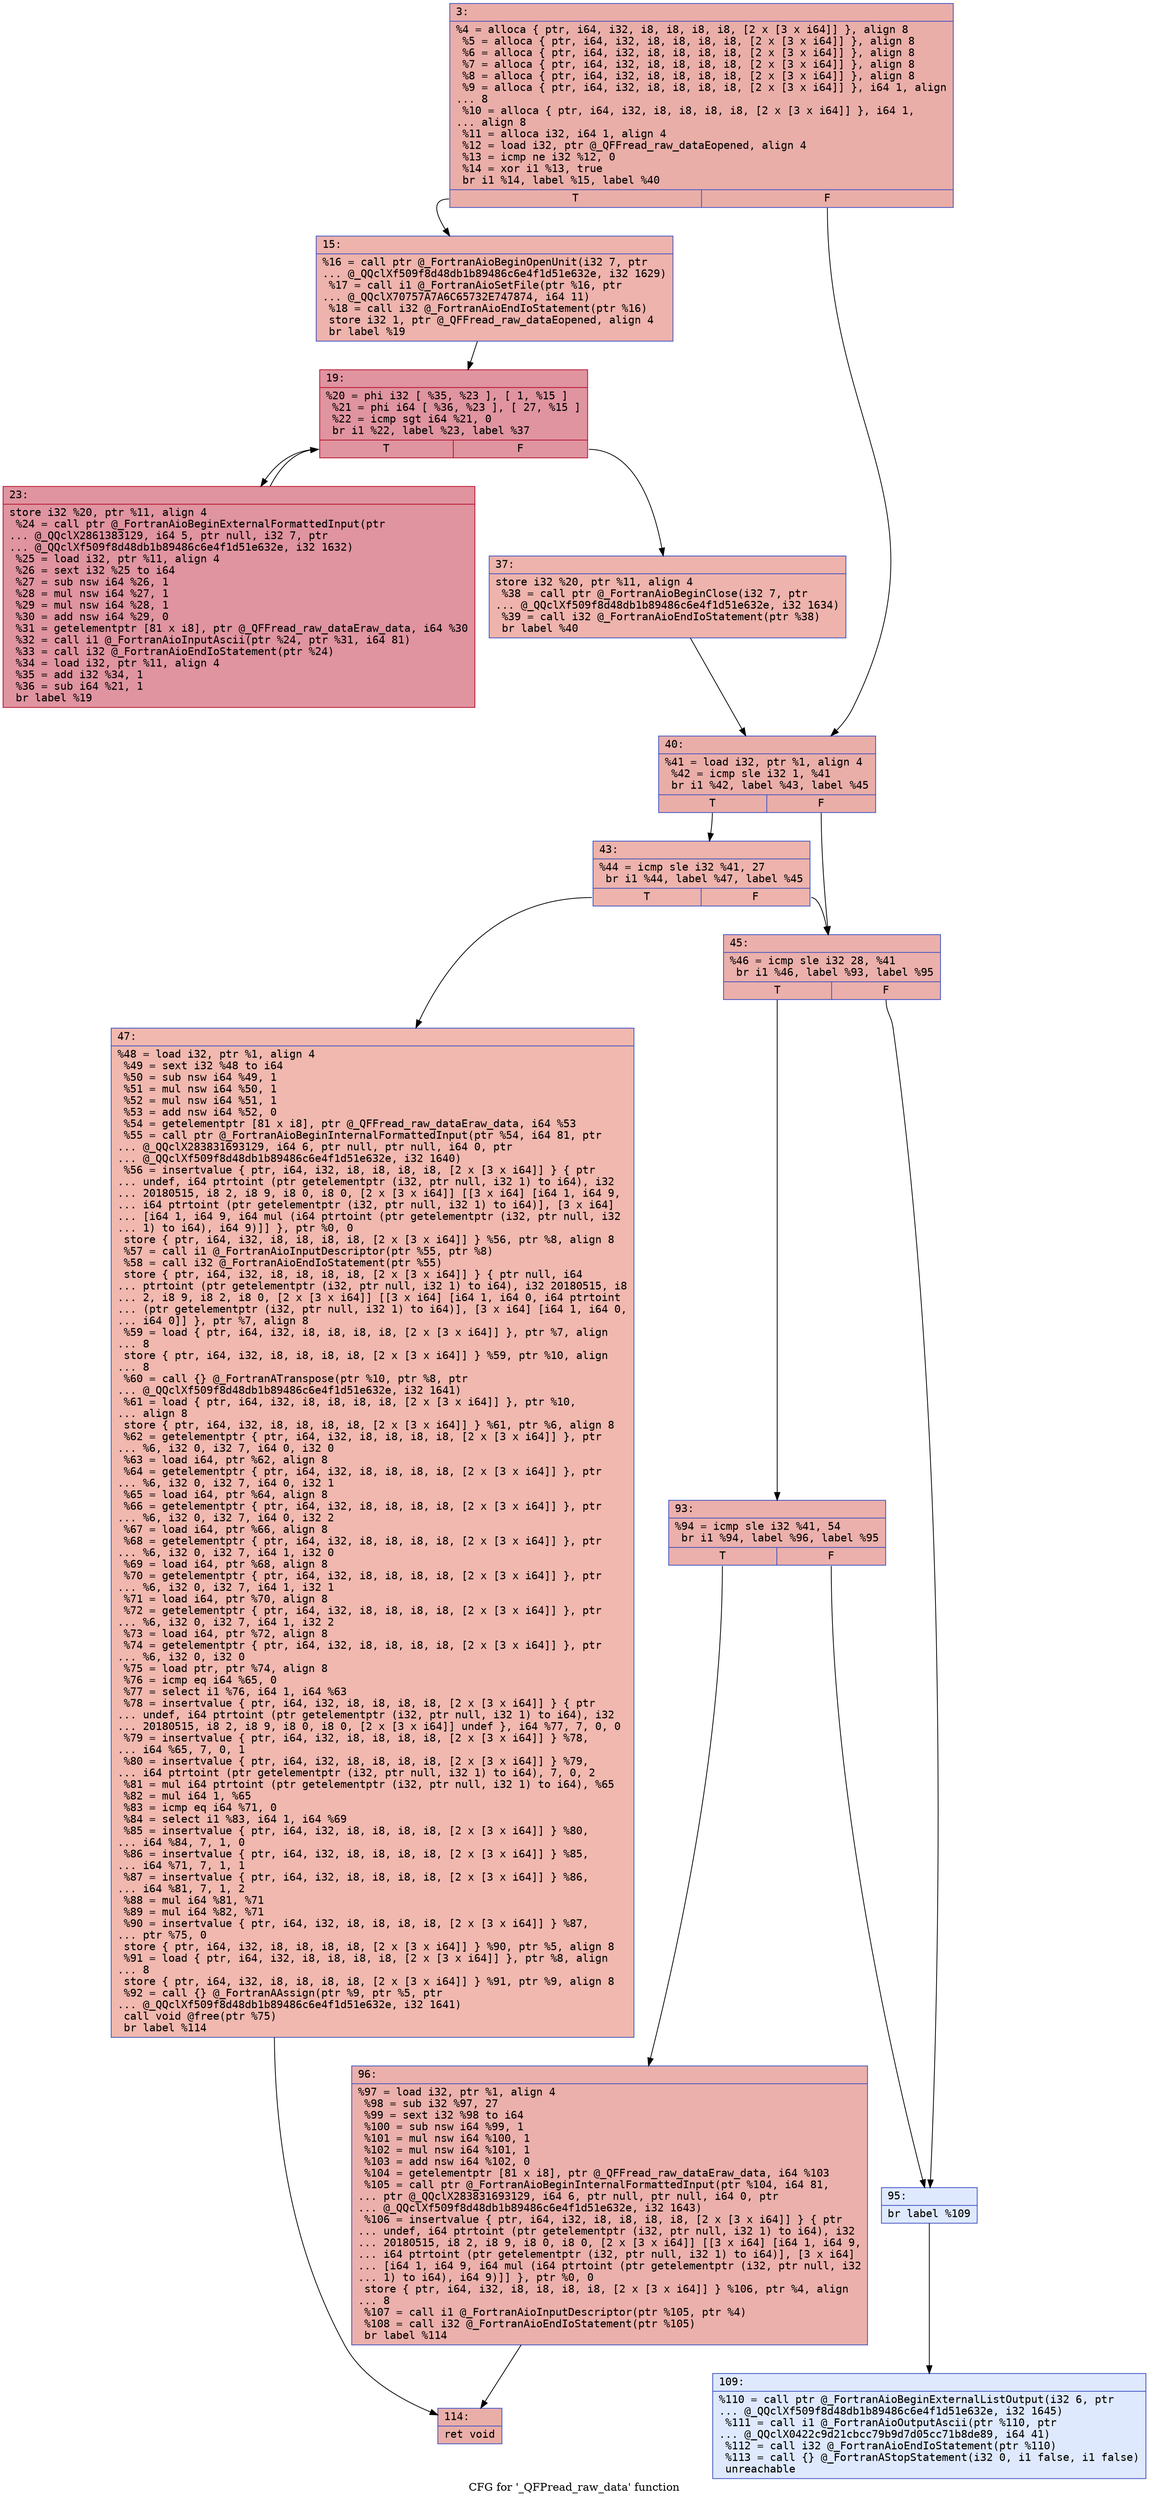 digraph "CFG for '_QFPread_raw_data' function" {
	label="CFG for '_QFPread_raw_data' function";

	Node0x55bb5fea1040 [shape=record,color="#3d50c3ff", style=filled, fillcolor="#d0473d70" fontname="Courier",label="{3:\l|  %4 = alloca \{ ptr, i64, i32, i8, i8, i8, i8, [2 x [3 x i64]] \}, align 8\l  %5 = alloca \{ ptr, i64, i32, i8, i8, i8, i8, [2 x [3 x i64]] \}, align 8\l  %6 = alloca \{ ptr, i64, i32, i8, i8, i8, i8, [2 x [3 x i64]] \}, align 8\l  %7 = alloca \{ ptr, i64, i32, i8, i8, i8, i8, [2 x [3 x i64]] \}, align 8\l  %8 = alloca \{ ptr, i64, i32, i8, i8, i8, i8, [2 x [3 x i64]] \}, align 8\l  %9 = alloca \{ ptr, i64, i32, i8, i8, i8, i8, [2 x [3 x i64]] \}, i64 1, align\l... 8\l  %10 = alloca \{ ptr, i64, i32, i8, i8, i8, i8, [2 x [3 x i64]] \}, i64 1,\l... align 8\l  %11 = alloca i32, i64 1, align 4\l  %12 = load i32, ptr @_QFFread_raw_dataEopened, align 4\l  %13 = icmp ne i32 %12, 0\l  %14 = xor i1 %13, true\l  br i1 %14, label %15, label %40\l|{<s0>T|<s1>F}}"];
	Node0x55bb5fea1040:s0 -> Node0x55bb5fea15b0[tooltip="3 -> 15\nProbability 50.00%" ];
	Node0x55bb5fea1040:s1 -> Node0x55bb5fea1600[tooltip="3 -> 40\nProbability 50.00%" ];
	Node0x55bb5fea15b0 [shape=record,color="#3d50c3ff", style=filled, fillcolor="#d6524470" fontname="Courier",label="{15:\l|  %16 = call ptr @_FortranAioBeginOpenUnit(i32 7, ptr\l... @_QQclXf509f8d48db1b89486c6e4f1d51e632e, i32 1629)\l  %17 = call i1 @_FortranAioSetFile(ptr %16, ptr\l... @_QQclX70757A7A6C65732E747874, i64 11)\l  %18 = call i32 @_FortranAioEndIoStatement(ptr %16)\l  store i32 1, ptr @_QFFread_raw_dataEopened, align 4\l  br label %19\l}"];
	Node0x55bb5fea15b0 -> Node0x55bb5fea3840[tooltip="15 -> 19\nProbability 100.00%" ];
	Node0x55bb5fea3840 [shape=record,color="#b70d28ff", style=filled, fillcolor="#b70d2870" fontname="Courier",label="{19:\l|  %20 = phi i32 [ %35, %23 ], [ 1, %15 ]\l  %21 = phi i64 [ %36, %23 ], [ 27, %15 ]\l  %22 = icmp sgt i64 %21, 0\l  br i1 %22, label %23, label %37\l|{<s0>T|<s1>F}}"];
	Node0x55bb5fea3840:s0 -> Node0x55bb5fea3900[tooltip="19 -> 23\nProbability 96.88%" ];
	Node0x55bb5fea3840:s1 -> Node0x55bb5fea3b00[tooltip="19 -> 37\nProbability 3.12%" ];
	Node0x55bb5fea3900 [shape=record,color="#b70d28ff", style=filled, fillcolor="#b70d2870" fontname="Courier",label="{23:\l|  store i32 %20, ptr %11, align 4\l  %24 = call ptr @_FortranAioBeginExternalFormattedInput(ptr\l... @_QQclX2861383129, i64 5, ptr null, i32 7, ptr\l... @_QQclXf509f8d48db1b89486c6e4f1d51e632e, i32 1632)\l  %25 = load i32, ptr %11, align 4\l  %26 = sext i32 %25 to i64\l  %27 = sub nsw i64 %26, 1\l  %28 = mul nsw i64 %27, 1\l  %29 = mul nsw i64 %28, 1\l  %30 = add nsw i64 %29, 0\l  %31 = getelementptr [81 x i8], ptr @_QFFread_raw_dataEraw_data, i64 %30\l  %32 = call i1 @_FortranAioInputAscii(ptr %24, ptr %31, i64 81)\l  %33 = call i32 @_FortranAioEndIoStatement(ptr %24)\l  %34 = load i32, ptr %11, align 4\l  %35 = add i32 %34, 1\l  %36 = sub i64 %21, 1\l  br label %19\l}"];
	Node0x55bb5fea3900 -> Node0x55bb5fea3840[tooltip="23 -> 19\nProbability 100.00%" ];
	Node0x55bb5fea3b00 [shape=record,color="#3d50c3ff", style=filled, fillcolor="#d6524470" fontname="Courier",label="{37:\l|  store i32 %20, ptr %11, align 4\l  %38 = call ptr @_FortranAioBeginClose(i32 7, ptr\l... @_QQclXf509f8d48db1b89486c6e4f1d51e632e, i32 1634)\l  %39 = call i32 @_FortranAioEndIoStatement(ptr %38)\l  br label %40\l}"];
	Node0x55bb5fea3b00 -> Node0x55bb5fea1600[tooltip="37 -> 40\nProbability 100.00%" ];
	Node0x55bb5fea1600 [shape=record,color="#3d50c3ff", style=filled, fillcolor="#d0473d70" fontname="Courier",label="{40:\l|  %41 = load i32, ptr %1, align 4\l  %42 = icmp sle i32 1, %41\l  br i1 %42, label %43, label %45\l|{<s0>T|<s1>F}}"];
	Node0x55bb5fea1600:s0 -> Node0x55bb5fea4dd0[tooltip="40 -> 43\nProbability 50.00%" ];
	Node0x55bb5fea1600:s1 -> Node0x55bb5fea4e20[tooltip="40 -> 45\nProbability 50.00%" ];
	Node0x55bb5fea4dd0 [shape=record,color="#3d50c3ff", style=filled, fillcolor="#d6524470" fontname="Courier",label="{43:\l|  %44 = icmp sle i32 %41, 27\l  br i1 %44, label %47, label %45\l|{<s0>T|<s1>F}}"];
	Node0x55bb5fea4dd0:s0 -> Node0x55bb5fea4fb0[tooltip="43 -> 47\nProbability 50.00%" ];
	Node0x55bb5fea4dd0:s1 -> Node0x55bb5fea4e20[tooltip="43 -> 45\nProbability 50.00%" ];
	Node0x55bb5fea4e20 [shape=record,color="#3d50c3ff", style=filled, fillcolor="#d24b4070" fontname="Courier",label="{45:\l|  %46 = icmp sle i32 28, %41\l  br i1 %46, label %93, label %95\l|{<s0>T|<s1>F}}"];
	Node0x55bb5fea4e20:s0 -> Node0x55bb5fea5140[tooltip="45 -> 93\nProbability 100.00%" ];
	Node0x55bb5fea4e20:s1 -> Node0x55bb5fea5190[tooltip="45 -> 95\nProbability 0.00%" ];
	Node0x55bb5fea4fb0 [shape=record,color="#3d50c3ff", style=filled, fillcolor="#dc5d4a70" fontname="Courier",label="{47:\l|  %48 = load i32, ptr %1, align 4\l  %49 = sext i32 %48 to i64\l  %50 = sub nsw i64 %49, 1\l  %51 = mul nsw i64 %50, 1\l  %52 = mul nsw i64 %51, 1\l  %53 = add nsw i64 %52, 0\l  %54 = getelementptr [81 x i8], ptr @_QFFread_raw_dataEraw_data, i64 %53\l  %55 = call ptr @_FortranAioBeginInternalFormattedInput(ptr %54, i64 81, ptr\l... @_QQclX283831693129, i64 6, ptr null, ptr null, i64 0, ptr\l... @_QQclXf509f8d48db1b89486c6e4f1d51e632e, i32 1640)\l  %56 = insertvalue \{ ptr, i64, i32, i8, i8, i8, i8, [2 x [3 x i64]] \} \{ ptr\l... undef, i64 ptrtoint (ptr getelementptr (i32, ptr null, i32 1) to i64), i32\l... 20180515, i8 2, i8 9, i8 0, i8 0, [2 x [3 x i64]] [[3 x i64] [i64 1, i64 9,\l... i64 ptrtoint (ptr getelementptr (i32, ptr null, i32 1) to i64)], [3 x i64]\l... [i64 1, i64 9, i64 mul (i64 ptrtoint (ptr getelementptr (i32, ptr null, i32\l... 1) to i64), i64 9)]] \}, ptr %0, 0\l  store \{ ptr, i64, i32, i8, i8, i8, i8, [2 x [3 x i64]] \} %56, ptr %8, align 8\l  %57 = call i1 @_FortranAioInputDescriptor(ptr %55, ptr %8)\l  %58 = call i32 @_FortranAioEndIoStatement(ptr %55)\l  store \{ ptr, i64, i32, i8, i8, i8, i8, [2 x [3 x i64]] \} \{ ptr null, i64\l... ptrtoint (ptr getelementptr (i32, ptr null, i32 1) to i64), i32 20180515, i8\l... 2, i8 9, i8 2, i8 0, [2 x [3 x i64]] [[3 x i64] [i64 1, i64 0, i64 ptrtoint\l... (ptr getelementptr (i32, ptr null, i32 1) to i64)], [3 x i64] [i64 1, i64 0,\l... i64 0]] \}, ptr %7, align 8\l  %59 = load \{ ptr, i64, i32, i8, i8, i8, i8, [2 x [3 x i64]] \}, ptr %7, align\l... 8\l  store \{ ptr, i64, i32, i8, i8, i8, i8, [2 x [3 x i64]] \} %59, ptr %10, align\l... 8\l  %60 = call \{\} @_FortranATranspose(ptr %10, ptr %8, ptr\l... @_QQclXf509f8d48db1b89486c6e4f1d51e632e, i32 1641)\l  %61 = load \{ ptr, i64, i32, i8, i8, i8, i8, [2 x [3 x i64]] \}, ptr %10,\l... align 8\l  store \{ ptr, i64, i32, i8, i8, i8, i8, [2 x [3 x i64]] \} %61, ptr %6, align 8\l  %62 = getelementptr \{ ptr, i64, i32, i8, i8, i8, i8, [2 x [3 x i64]] \}, ptr\l... %6, i32 0, i32 7, i64 0, i32 0\l  %63 = load i64, ptr %62, align 8\l  %64 = getelementptr \{ ptr, i64, i32, i8, i8, i8, i8, [2 x [3 x i64]] \}, ptr\l... %6, i32 0, i32 7, i64 0, i32 1\l  %65 = load i64, ptr %64, align 8\l  %66 = getelementptr \{ ptr, i64, i32, i8, i8, i8, i8, [2 x [3 x i64]] \}, ptr\l... %6, i32 0, i32 7, i64 0, i32 2\l  %67 = load i64, ptr %66, align 8\l  %68 = getelementptr \{ ptr, i64, i32, i8, i8, i8, i8, [2 x [3 x i64]] \}, ptr\l... %6, i32 0, i32 7, i64 1, i32 0\l  %69 = load i64, ptr %68, align 8\l  %70 = getelementptr \{ ptr, i64, i32, i8, i8, i8, i8, [2 x [3 x i64]] \}, ptr\l... %6, i32 0, i32 7, i64 1, i32 1\l  %71 = load i64, ptr %70, align 8\l  %72 = getelementptr \{ ptr, i64, i32, i8, i8, i8, i8, [2 x [3 x i64]] \}, ptr\l... %6, i32 0, i32 7, i64 1, i32 2\l  %73 = load i64, ptr %72, align 8\l  %74 = getelementptr \{ ptr, i64, i32, i8, i8, i8, i8, [2 x [3 x i64]] \}, ptr\l... %6, i32 0, i32 0\l  %75 = load ptr, ptr %74, align 8\l  %76 = icmp eq i64 %65, 0\l  %77 = select i1 %76, i64 1, i64 %63\l  %78 = insertvalue \{ ptr, i64, i32, i8, i8, i8, i8, [2 x [3 x i64]] \} \{ ptr\l... undef, i64 ptrtoint (ptr getelementptr (i32, ptr null, i32 1) to i64), i32\l... 20180515, i8 2, i8 9, i8 0, i8 0, [2 x [3 x i64]] undef \}, i64 %77, 7, 0, 0\l  %79 = insertvalue \{ ptr, i64, i32, i8, i8, i8, i8, [2 x [3 x i64]] \} %78,\l... i64 %65, 7, 0, 1\l  %80 = insertvalue \{ ptr, i64, i32, i8, i8, i8, i8, [2 x [3 x i64]] \} %79,\l... i64 ptrtoint (ptr getelementptr (i32, ptr null, i32 1) to i64), 7, 0, 2\l  %81 = mul i64 ptrtoint (ptr getelementptr (i32, ptr null, i32 1) to i64), %65\l  %82 = mul i64 1, %65\l  %83 = icmp eq i64 %71, 0\l  %84 = select i1 %83, i64 1, i64 %69\l  %85 = insertvalue \{ ptr, i64, i32, i8, i8, i8, i8, [2 x [3 x i64]] \} %80,\l... i64 %84, 7, 1, 0\l  %86 = insertvalue \{ ptr, i64, i32, i8, i8, i8, i8, [2 x [3 x i64]] \} %85,\l... i64 %71, 7, 1, 1\l  %87 = insertvalue \{ ptr, i64, i32, i8, i8, i8, i8, [2 x [3 x i64]] \} %86,\l... i64 %81, 7, 1, 2\l  %88 = mul i64 %81, %71\l  %89 = mul i64 %82, %71\l  %90 = insertvalue \{ ptr, i64, i32, i8, i8, i8, i8, [2 x [3 x i64]] \} %87,\l... ptr %75, 0\l  store \{ ptr, i64, i32, i8, i8, i8, i8, [2 x [3 x i64]] \} %90, ptr %5, align 8\l  %91 = load \{ ptr, i64, i32, i8, i8, i8, i8, [2 x [3 x i64]] \}, ptr %8, align\l... 8\l  store \{ ptr, i64, i32, i8, i8, i8, i8, [2 x [3 x i64]] \} %91, ptr %9, align 8\l  %92 = call \{\} @_FortranAAssign(ptr %9, ptr %5, ptr\l... @_QQclXf509f8d48db1b89486c6e4f1d51e632e, i32 1641)\l  call void @free(ptr %75)\l  br label %114\l}"];
	Node0x55bb5fea4fb0 -> Node0x55bb5feb6400[tooltip="47 -> 114\nProbability 100.00%" ];
	Node0x55bb5fea5140 [shape=record,color="#3d50c3ff", style=filled, fillcolor="#d24b4070" fontname="Courier",label="{93:\l|  %94 = icmp sle i32 %41, 54\l  br i1 %94, label %96, label %95\l|{<s0>T|<s1>F}}"];
	Node0x55bb5fea5140:s0 -> Node0x55bb5feb6550[tooltip="93 -> 96\nProbability 100.00%" ];
	Node0x55bb5fea5140:s1 -> Node0x55bb5fea5190[tooltip="93 -> 95\nProbability 0.00%" ];
	Node0x55bb5fea5190 [shape=record,color="#3d50c3ff", style=filled, fillcolor="#b5cdfa70" fontname="Courier",label="{95:\l|  br label %109\l}"];
	Node0x55bb5fea5190 -> Node0x55bb5feb3b70[tooltip="95 -> 109\nProbability 100.00%" ];
	Node0x55bb5feb6550 [shape=record,color="#3d50c3ff", style=filled, fillcolor="#d24b4070" fontname="Courier",label="{96:\l|  %97 = load i32, ptr %1, align 4\l  %98 = sub i32 %97, 27\l  %99 = sext i32 %98 to i64\l  %100 = sub nsw i64 %99, 1\l  %101 = mul nsw i64 %100, 1\l  %102 = mul nsw i64 %101, 1\l  %103 = add nsw i64 %102, 0\l  %104 = getelementptr [81 x i8], ptr @_QFFread_raw_dataEraw_data, i64 %103\l  %105 = call ptr @_FortranAioBeginInternalFormattedInput(ptr %104, i64 81,\l... ptr @_QQclX283831693129, i64 6, ptr null, ptr null, i64 0, ptr\l... @_QQclXf509f8d48db1b89486c6e4f1d51e632e, i32 1643)\l  %106 = insertvalue \{ ptr, i64, i32, i8, i8, i8, i8, [2 x [3 x i64]] \} \{ ptr\l... undef, i64 ptrtoint (ptr getelementptr (i32, ptr null, i32 1) to i64), i32\l... 20180515, i8 2, i8 9, i8 0, i8 0, [2 x [3 x i64]] [[3 x i64] [i64 1, i64 9,\l... i64 ptrtoint (ptr getelementptr (i32, ptr null, i32 1) to i64)], [3 x i64]\l... [i64 1, i64 9, i64 mul (i64 ptrtoint (ptr getelementptr (i32, ptr null, i32\l... 1) to i64), i64 9)]] \}, ptr %0, 0\l  store \{ ptr, i64, i32, i8, i8, i8, i8, [2 x [3 x i64]] \} %106, ptr %4, align\l... 8\l  %107 = call i1 @_FortranAioInputDescriptor(ptr %105, ptr %4)\l  %108 = call i32 @_FortranAioEndIoStatement(ptr %105)\l  br label %114\l}"];
	Node0x55bb5feb6550 -> Node0x55bb5feb6400[tooltip="96 -> 114\nProbability 100.00%" ];
	Node0x55bb5feb3b70 [shape=record,color="#3d50c3ff", style=filled, fillcolor="#b5cdfa70" fontname="Courier",label="{109:\l|  %110 = call ptr @_FortranAioBeginExternalListOutput(i32 6, ptr\l... @_QQclXf509f8d48db1b89486c6e4f1d51e632e, i32 1645)\l  %111 = call i1 @_FortranAioOutputAscii(ptr %110, ptr\l... @_QQclX0422c9d21cbcc79b9d7d05cc71b8de89, i64 41)\l  %112 = call i32 @_FortranAioEndIoStatement(ptr %110)\l  %113 = call \{\} @_FortranAStopStatement(i32 0, i1 false, i1 false)\l  unreachable\l}"];
	Node0x55bb5feb6400 [shape=record,color="#3d50c3ff", style=filled, fillcolor="#d0473d70" fontname="Courier",label="{114:\l|  ret void\l}"];
}
